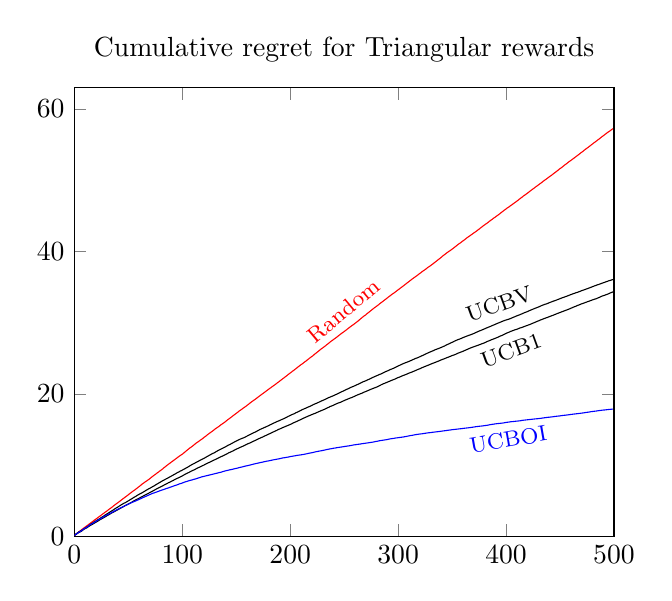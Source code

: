 %triangular
	\begin{tikzpicture}
	\begin{axis}[
		title={Cumulative regret for Triangular rewards},
		%xlabel={Total number of pulls},
		xmin=0, xmax=500,
		ymin=0, %ymax=20,
	%	ymajorgrids=true,
		grid style=dashed
	]
	\addplot[red] coordinates {
(0,0.11)(1,0.228)(2,0.346)(3,0.474)(4,0.579)(5,0.705)(6,0.818)(7,0.943)(8,1.061)(9,1.171)(10,1.286)(11,1.403)(12,1.506)(13,1.621)(14,1.742)(15,1.844)(16,1.963)(17,2.067)(18,2.191)(19,2.305)(20,2.41)(21,2.518)(22,2.642)(23,2.741)(24,2.856)(25,2.961)(26,3.089)(27,3.19)(28,3.317)(29,3.417)(30,3.516)(31,3.643)(32,3.762)(33,3.871)(34,3.982)(35,4.091)(36,4.217)(37,4.339)(38,4.455)(39,4.57)(40,4.667)(41,4.782)(42,4.896)(43,5.022)(44,5.136)(45,5.253)(46,5.365)(47,5.48)(48,5.592)(49,5.705)(50,5.818)(51,5.945)(52,6.061)(53,6.168)(54,6.289)(55,6.397)(56,6.498)(57,6.619)(58,6.733)(59,6.856)(60,6.973)(61,7.091)(62,7.217)(63,7.343)(64,7.45)(65,7.559)(66,7.667)(67,7.768)(68,7.871)(69,7.976)(70,8.094)(71,8.223)(72,8.347)(73,8.462)(74,8.57)(75,8.677)(76,8.797)(77,8.919)(78,9.021)(79,9.14)(80,9.245)(81,9.354)(82,9.472)(83,9.612)(84,9.726)(85,9.85)(86,9.975)(87,10.086)(88,10.205)(89,10.308)(90,10.425)(91,10.536)(92,10.649)(93,10.757)(94,10.873)(95,10.987)(96,11.106)(97,11.215)(98,11.319)(99,11.424)(100,11.519)(101,11.641)(102,11.766)(103,11.89)(104,12.023)(105,12.146)(106,12.27)(107,12.392)(108,12.493)(109,12.604)(110,12.72)(111,12.846)(112,12.972)(113,13.094)(114,13.198)(115,13.297)(116,13.407)(117,13.521)(118,13.618)(119,13.734)(120,13.865)(121,13.967)(122,14.079)(123,14.212)(124,14.326)(125,14.443)(126,14.544)(127,14.661)(128,14.759)(129,14.882)(130,15.009)(131,15.119)(132,15.223)(133,15.319)(134,15.431)(135,15.548)(136,15.673)(137,15.767)(138,15.878)(139,15.978)(140,16.09)(141,16.222)(142,16.346)(143,16.448)(144,16.565)(145,16.677)(146,16.794)(147,16.92)(148,17.029)(149,17.139)(150,17.263)(151,17.367)(152,17.489)(153,17.618)(154,17.71)(155,17.819)(156,17.937)(157,18.039)(158,18.15)(159,18.255)(160,18.374)(161,18.493)(162,18.61)(163,18.743)(164,18.852)(165,18.956)(166,19.071)(167,19.176)(168,19.277)(169,19.394)(170,19.513)(171,19.629)(172,19.743)(173,19.855)(174,19.968)(175,20.073)(176,20.183)(177,20.301)(178,20.417)(179,20.53)(180,20.644)(181,20.758)(182,20.854)(183,20.981)(184,21.078)(185,21.191)(186,21.298)(187,21.412)(188,21.536)(189,21.644)(190,21.756)(191,21.879)(192,21.987)(193,22.116)(194,22.219)(195,22.341)(196,22.455)(197,22.569)(198,22.697)(199,22.815)(200,22.928)(201,23.039)(202,23.16)(203,23.267)(204,23.385)(205,23.5)(206,23.619)(207,23.745)(208,23.865)(209,23.978)(210,24.099)(211,24.189)(212,24.312)(213,24.431)(214,24.541)(215,24.647)(216,24.781)(217,24.895)(218,25.014)(219,25.128)(220,25.247)(221,25.346)(222,25.481)(223,25.617)(224,25.725)(225,25.852)(226,25.965)(227,26.092)(228,26.219)(229,26.339)(230,26.442)(231,26.555)(232,26.668)(233,26.782)(234,26.916)(235,27.027)(236,27.149)(237,27.28)(238,27.395)(239,27.498)(240,27.611)(241,27.731)(242,27.834)(243,27.946)(244,28.066)(245,28.19)(246,28.303)(247,28.425)(248,28.538)(249,28.644)(250,28.753)(251,28.866)(252,28.975)(253,29.103)(254,29.22)(255,29.335)(256,29.45)(257,29.562)(258,29.665)(259,29.772)(260,29.9)(261,30.014)(262,30.121)(263,30.247)(264,30.377)(265,30.512)(266,30.641)(267,30.761)(268,30.887)(269,30.989)(270,31.097)(271,31.235)(272,31.356)(273,31.47)(274,31.598)(275,31.716)(276,31.844)(277,31.961)(278,32.085)(279,32.186)(280,32.304)(281,32.417)(282,32.53)(283,32.665)(284,32.781)(285,32.89)(286,33.005)(287,33.126)(288,33.24)(289,33.352)(290,33.476)(291,33.601)(292,33.708)(293,33.822)(294,33.945)(295,34.054)(296,34.152)(297,34.263)(298,34.373)(299,34.503)(300,34.616)(301,34.722)(302,34.844)(303,34.952)(304,35.071)(305,35.177)(306,35.302)(307,35.416)(308,35.539)(309,35.655)(310,35.769)(311,35.894)(312,36.004)(313,36.124)(314,36.233)(315,36.342)(316,36.451)(317,36.557)(318,36.671)(319,36.788)(320,36.908)(321,37.01)(322,37.137)(323,37.249)(324,37.349)(325,37.453)(326,37.565)(327,37.692)(328,37.804)(329,37.896)(330,38.011)(331,38.122)(332,38.228)(333,38.35)(334,38.476)(335,38.582)(336,38.706)(337,38.831)(338,38.944)(339,39.061)(340,39.189)(341,39.326)(342,39.443)(343,39.555)(344,39.673)(345,39.79)(346,39.901)(347,40.008)(348,40.102)(349,40.216)(350,40.323)(351,40.431)(352,40.552)(353,40.676)(354,40.793)(355,40.919)(356,41.035)(357,41.132)(358,41.233)(359,41.366)(360,41.476)(361,41.583)(362,41.696)(363,41.829)(364,41.94)(365,42.046)(366,42.153)(367,42.257)(368,42.366)(369,42.476)(370,42.587)(371,42.686)(372,42.795)(373,42.908)(374,43.028)(375,43.135)(376,43.26)(377,43.375)(378,43.493)(379,43.62)(380,43.715)(381,43.829)(382,43.934)(383,44.041)(384,44.168)(385,44.286)(386,44.394)(387,44.496)(388,44.616)(389,44.732)(390,44.827)(391,44.949)(392,45.05)(393,45.163)(394,45.273)(395,45.399)(396,45.523)(397,45.634)(398,45.755)(399,45.861)(400,45.974)(401,46.099)(402,46.192)(403,46.294)(404,46.415)(405,46.514)(406,46.623)(407,46.741)(408,46.847)(409,46.956)(410,47.066)(411,47.181)(412,47.314)(413,47.414)(414,47.54)(415,47.649)(416,47.777)(417,47.877)(418,47.992)(419,48.096)(420,48.21)(421,48.325)(422,48.449)(423,48.565)(424,48.675)(425,48.799)(426,48.893)(427,49.016)(428,49.13)(429,49.241)(430,49.344)(431,49.465)(432,49.57)(433,49.683)(434,49.815)(435,49.922)(436,50.04)(437,50.137)(438,50.251)(439,50.37)(440,50.478)(441,50.596)(442,50.687)(443,50.81)(444,50.931)(445,51.044)(446,51.158)(447,51.273)(448,51.392)(449,51.525)(450,51.639)(451,51.743)(452,51.851)(453,51.977)(454,52.108)(455,52.208)(456,52.326)(457,52.447)(458,52.575)(459,52.671)(460,52.782)(461,52.894)(462,53.008)(463,53.116)(464,53.234)(465,53.351)(466,53.467)(467,53.579)(468,53.691)(469,53.819)(470,53.933)(471,54.039)(472,54.164)(473,54.292)(474,54.401)(475,54.513)(476,54.619)(477,54.737)(478,54.85)(479,54.978)(480,55.087)(481,55.211)(482,55.314)(483,55.433)(484,55.542)(485,55.667)(486,55.774)(487,55.896)(488,56.017)(489,56.136)(490,56.244)(491,56.357)(492,56.48)(493,56.589)(494,56.713)(495,56.806)(496,56.903)(497,57.023)(498,57.139)(499,57.253)
		}node[pos=0.52](endofplotsquare){} ;
		\node [red,above,rotate=40] at (endofplotsquare) {\footnotesize Random};
	\addplot[black] coordinates {
(0,0.096)(1,0.198)(2,0.298)(3,0.411)(4,0.512)(5,0.581)(6,0.652)(7,0.749)(8,0.871)(9,0.998)(10,1.07)(11,1.143)(12,1.225)(13,1.333)(14,1.434)(15,1.535)(16,1.612)(17,1.691)(18,1.79)(19,1.875)(20,1.958)(21,2.049)(22,2.135)(23,2.241)(24,2.334)(25,2.408)(26,2.504)(27,2.584)(28,2.673)(29,2.756)(30,2.852)(31,2.942)(32,3.021)(33,3.104)(34,3.208)(35,3.296)(36,3.364)(37,3.438)(38,3.532)(39,3.607)(40,3.69)(41,3.782)(42,3.857)(43,3.947)(44,4.032)(45,4.119)(46,4.199)(47,4.286)(48,4.37)(49,4.445)(50,4.519)(51,4.592)(52,4.674)(53,4.758)(54,4.857)(55,4.952)(56,5.023)(57,5.113)(58,5.188)(59,5.252)(60,5.338)(61,5.418)(62,5.496)(63,5.584)(64,5.658)(65,5.746)(66,5.816)(67,5.899)(68,5.968)(69,6.056)(70,6.136)(71,6.225)(72,6.293)(73,6.378)(74,6.456)(75,6.543)(76,6.633)(77,6.707)(78,6.782)(79,6.866)(80,6.936)(81,7.008)(82,7.087)(83,7.172)(84,7.248)(85,7.329)(86,7.405)(87,7.495)(88,7.564)(89,7.635)(90,7.721)(91,7.793)(92,7.869)(93,7.952)(94,8.029)(95,8.111)(96,8.17)(97,8.244)(98,8.319)(99,8.395)(100,8.469)(101,8.561)(102,8.648)(103,8.723)(104,8.803)(105,8.879)(106,8.948)(107,9.027)(108,9.118)(109,9.187)(110,9.257)(111,9.323)(112,9.399)(113,9.484)(114,9.568)(115,9.637)(116,9.703)(117,9.77)(118,9.85)(119,9.923)(120,9.99)(121,10.083)(122,10.15)(123,10.236)(124,10.305)(125,10.368)(126,10.442)(127,10.52)(128,10.594)(129,10.663)(130,10.733)(131,10.803)(132,10.872)(133,10.947)(134,11.029)(135,11.099)(136,11.175)(137,11.244)(138,11.313)(139,11.383)(140,11.461)(141,11.546)(142,11.623)(143,11.703)(144,11.776)(145,11.838)(146,11.914)(147,11.982)(148,12.072)(149,12.144)(150,12.22)(151,12.294)(152,12.351)(153,12.433)(154,12.501)(155,12.569)(156,12.632)(157,12.703)(158,12.773)(159,12.851)(160,12.93)(161,12.997)(162,13.055)(163,13.126)(164,13.2)(165,13.281)(166,13.351)(167,13.404)(168,13.486)(169,13.555)(170,13.632)(171,13.711)(172,13.771)(173,13.843)(174,13.904)(175,13.969)(176,14.052)(177,14.123)(178,14.189)(179,14.263)(180,14.345)(181,14.402)(182,14.477)(183,14.545)(184,14.619)(185,14.692)(186,14.763)(187,14.827)(188,14.901)(189,14.99)(190,15.047)(191,15.109)(192,15.175)(193,15.251)(194,15.319)(195,15.374)(196,15.44)(197,15.506)(198,15.559)(199,15.631)(200,15.694)(201,15.762)(202,15.841)(203,15.921)(204,15.983)(205,16.051)(206,16.123)(207,16.198)(208,16.263)(209,16.333)(210,16.406)(211,16.48)(212,16.549)(213,16.622)(214,16.685)(215,16.758)(216,16.823)(217,16.891)(218,16.951)(219,17.012)(220,17.084)(221,17.14)(222,17.201)(223,17.256)(224,17.325)(225,17.396)(226,17.454)(227,17.527)(228,17.594)(229,17.656)(230,17.711)(231,17.778)(232,17.847)(233,17.911)(234,17.991)(235,18.065)(236,18.132)(237,18.218)(238,18.265)(239,18.33)(240,18.399)(241,18.469)(242,18.543)(243,18.61)(244,18.676)(245,18.725)(246,18.779)(247,18.841)(248,18.909)(249,18.982)(250,19.055)(251,19.124)(252,19.184)(253,19.247)(254,19.308)(255,19.372)(256,19.432)(257,19.478)(258,19.549)(259,19.613)(260,19.679)(261,19.753)(262,19.825)(263,19.884)(264,19.947)(265,20.006)(266,20.059)(267,20.131)(268,20.202)(269,20.268)(270,20.327)(271,20.391)(272,20.452)(273,20.519)(274,20.589)(275,20.653)(276,20.705)(277,20.773)(278,20.827)(279,20.883)(280,20.942)(281,21.013)(282,21.089)(283,21.167)(284,21.25)(285,21.321)(286,21.394)(287,21.454)(288,21.508)(289,21.576)(290,21.642)(291,21.705)(292,21.761)(293,21.831)(294,21.892)(295,21.956)(296,22.008)(297,22.072)(298,22.143)(299,22.221)(300,22.281)(301,22.334)(302,22.399)(303,22.468)(304,22.535)(305,22.592)(306,22.65)(307,22.711)(308,22.766)(309,22.838)(310,22.903)(311,22.962)(312,23.014)(313,23.074)(314,23.142)(315,23.2)(316,23.268)(317,23.337)(318,23.401)(319,23.469)(320,23.518)(321,23.586)(322,23.658)(323,23.728)(324,23.789)(325,23.847)(326,23.911)(327,23.974)(328,24.032)(329,24.082)(330,24.166)(331,24.219)(332,24.28)(333,24.337)(334,24.394)(335,24.458)(336,24.519)(337,24.578)(338,24.639)(339,24.705)(340,24.775)(341,24.827)(342,24.887)(343,24.94)(344,25.005)(345,25.071)(346,25.122)(347,25.185)(348,25.241)(349,25.31)(350,25.375)(351,25.423)(352,25.474)(353,25.531)(354,25.605)(355,25.674)(356,25.74)(357,25.799)(358,25.858)(359,25.912)(360,25.967)(361,26.043)(362,26.108)(363,26.172)(364,26.239)(365,26.316)(366,26.37)(367,26.436)(368,26.501)(369,26.556)(370,26.605)(371,26.663)(372,26.713)(373,26.771)(374,26.819)(375,26.882)(376,26.935)(377,26.998)(378,27.06)(379,27.106)(380,27.164)(381,27.23)(382,27.312)(383,27.38)(384,27.437)(385,27.5)(386,27.573)(387,27.623)(388,27.68)(389,27.744)(390,27.805)(391,27.861)(392,27.927)(393,27.995)(394,28.06)(395,28.141)(396,28.192)(397,28.266)(398,28.346)(399,28.414)(400,28.488)(401,28.556)(402,28.614)(403,28.672)(404,28.75)(405,28.81)(406,28.867)(407,28.921)(408,28.978)(409,29.025)(410,29.071)(411,29.127)(412,29.196)(413,29.253)(414,29.296)(415,29.344)(416,29.402)(417,29.462)(418,29.52)(419,29.572)(420,29.628)(421,29.69)(422,29.74)(423,29.803)(424,29.869)(425,29.934)(426,29.992)(427,30.061)(428,30.12)(429,30.19)(430,30.245)(431,30.311)(432,30.379)(433,30.437)(434,30.495)(435,30.558)(436,30.608)(437,30.669)(438,30.711)(439,30.776)(440,30.841)(441,30.897)(442,30.952)(443,31.002)(444,31.065)(445,31.125)(446,31.185)(447,31.252)(448,31.311)(449,31.368)(450,31.423)(451,31.479)(452,31.546)(453,31.599)(454,31.658)(455,31.714)(456,31.769)(457,31.828)(458,31.883)(459,31.949)(460,32.013)(461,32.082)(462,32.152)(463,32.208)(464,32.271)(465,32.326)(466,32.4)(467,32.455)(468,32.514)(469,32.581)(470,32.641)(471,32.691)(472,32.743)(473,32.8)(474,32.855)(475,32.914)(476,32.966)(477,33.019)(478,33.08)(479,33.134)(480,33.195)(481,33.245)(482,33.296)(483,33.334)(484,33.396)(485,33.458)(486,33.52)(487,33.598)(488,33.671)(489,33.733)(490,33.784)(491,33.826)(492,33.885)(493,33.947)(494,33.997)(495,34.056)(496,34.129)(497,34.198)(498,34.259)(499,34.313)
		}node[pos=0.8](endofplotsquare){} ;
		\node [black,below,rotate=20] at (endofplotsquare) {\footnotesize UCB1};
	\addplot[black] coordinates {
(0,0.127)(1,0.246)(2,0.374)(3,0.478)(4,0.589)(5,0.66)(6,0.745)(7,0.843)(8,0.945)(9,1.042)(10,1.135)(11,1.234)(12,1.336)(13,1.425)(14,1.545)(15,1.663)(16,1.766)(17,1.857)(18,1.958)(19,2.048)(20,2.146)(21,2.244)(22,2.333)(23,2.422)(24,2.518)(25,2.625)(26,2.72)(27,2.806)(28,2.924)(29,3.012)(30,3.109)(31,3.206)(32,3.302)(33,3.408)(34,3.493)(35,3.596)(36,3.678)(37,3.794)(38,3.897)(39,3.978)(40,4.068)(41,4.171)(42,4.27)(43,4.371)(44,4.457)(45,4.544)(46,4.632)(47,4.702)(48,4.78)(49,4.872)(50,4.965)(51,5.054)(52,5.156)(53,5.238)(54,5.334)(55,5.438)(56,5.522)(57,5.607)(58,5.71)(59,5.801)(60,5.883)(61,5.968)(62,6.04)(63,6.121)(64,6.213)(65,6.302)(66,6.398)(67,6.494)(68,6.578)(69,6.669)(70,6.743)(71,6.824)(72,6.915)(73,7.002)(74,7.077)(75,7.183)(76,7.271)(77,7.359)(78,7.447)(79,7.548)(80,7.624)(81,7.718)(82,7.808)(83,7.887)(84,7.965)(85,8.044)(86,8.118)(87,8.201)(88,8.289)(89,8.364)(90,8.456)(91,8.538)(92,8.627)(93,8.709)(94,8.797)(95,8.89)(96,8.967)(97,9.035)(98,9.137)(99,9.205)(100,9.282)(101,9.368)(102,9.447)(103,9.53)(104,9.621)(105,9.696)(106,9.791)(107,9.888)(108,9.976)(109,10.06)(110,10.149)(111,10.213)(112,10.301)(113,10.383)(114,10.461)(115,10.531)(116,10.627)(117,10.697)(118,10.779)(119,10.852)(120,10.925)(121,11.011)(122,11.104)(123,11.19)(124,11.272)(125,11.359)(126,11.435)(127,11.532)(128,11.607)(129,11.675)(130,11.739)(131,11.848)(132,11.93)(133,12.018)(134,12.095)(135,12.171)(136,12.248)(137,12.322)(138,12.408)(139,12.482)(140,12.557)(141,12.641)(142,12.732)(143,12.812)(144,12.873)(145,12.96)(146,13.044)(147,13.123)(148,13.211)(149,13.29)(150,13.37)(151,13.443)(152,13.522)(153,13.585)(154,13.658)(155,13.721)(156,13.773)(157,13.833)(158,13.908)(159,13.984)(160,14.061)(161,14.139)(162,14.219)(163,14.289)(164,14.366)(165,14.455)(166,14.525)(167,14.591)(168,14.657)(169,14.74)(170,14.829)(171,14.911)(172,14.991)(173,15.062)(174,15.129)(175,15.189)(176,15.263)(177,15.324)(178,15.394)(179,15.465)(180,15.537)(181,15.62)(182,15.689)(183,15.768)(184,15.831)(185,15.906)(186,15.976)(187,16.047)(188,16.117)(189,16.175)(190,16.238)(191,16.305)(192,16.383)(193,16.441)(194,16.512)(195,16.582)(196,16.665)(197,16.731)(198,16.827)(199,16.883)(200,16.954)(201,17.032)(202,17.104)(203,17.163)(204,17.233)(205,17.318)(206,17.39)(207,17.458)(208,17.533)(209,17.615)(210,17.69)(211,17.771)(212,17.83)(213,17.9)(214,17.961)(215,18.026)(216,18.103)(217,18.162)(218,18.225)(219,18.303)(220,18.369)(221,18.458)(222,18.526)(223,18.595)(224,18.649)(225,18.722)(226,18.784)(227,18.858)(228,18.933)(229,19.009)(230,19.066)(231,19.129)(232,19.193)(233,19.275)(234,19.351)(235,19.424)(236,19.496)(237,19.546)(238,19.613)(239,19.673)(240,19.735)(241,19.803)(242,19.881)(243,19.939)(244,20.014)(245,20.098)(246,20.168)(247,20.245)(248,20.315)(249,20.38)(250,20.452)(251,20.537)(252,20.605)(253,20.669)(254,20.738)(255,20.816)(256,20.89)(257,20.953)(258,21.016)(259,21.076)(260,21.145)(261,21.211)(262,21.287)(263,21.355)(264,21.426)(265,21.499)(266,21.583)(267,21.658)(268,21.716)(269,21.774)(270,21.835)(271,21.903)(272,21.976)(273,22.043)(274,22.113)(275,22.188)(276,22.268)(277,22.335)(278,22.404)(279,22.47)(280,22.534)(281,22.596)(282,22.668)(283,22.735)(284,22.79)(285,22.862)(286,22.929)(287,23.005)(288,23.086)(289,23.158)(290,23.212)(291,23.28)(292,23.357)(293,23.429)(294,23.483)(295,23.541)(296,23.611)(297,23.675)(298,23.759)(299,23.831)(300,23.905)(301,23.981)(302,24.048)(303,24.118)(304,24.193)(305,24.257)(306,24.317)(307,24.377)(308,24.434)(309,24.491)(310,24.556)(311,24.622)(312,24.679)(313,24.751)(314,24.823)(315,24.888)(316,24.959)(317,25.009)(318,25.071)(319,25.137)(320,25.201)(321,25.273)(322,25.343)(323,25.41)(324,25.488)(325,25.559)(326,25.63)(327,25.703)(328,25.771)(329,25.839)(330,25.899)(331,25.964)(332,26.03)(333,26.098)(334,26.17)(335,26.232)(336,26.286)(337,26.344)(338,26.4)(339,26.461)(340,26.519)(341,26.59)(342,26.659)(343,26.719)(344,26.801)(345,26.876)(346,26.95)(347,27.02)(348,27.093)(349,27.174)(350,27.232)(351,27.309)(352,27.386)(353,27.457)(354,27.521)(355,27.588)(356,27.641)(357,27.697)(358,27.756)(359,27.818)(360,27.888)(361,27.948)(362,28.015)(363,28.074)(364,28.129)(365,28.184)(366,28.24)(367,28.292)(368,28.346)(369,28.405)(370,28.471)(371,28.543)(372,28.616)(373,28.679)(374,28.747)(375,28.812)(376,28.877)(377,28.931)(378,28.992)(379,29.057)(380,29.122)(381,29.188)(382,29.261)(383,29.321)(384,29.384)(385,29.442)(386,29.505)(387,29.57)(388,29.641)(389,29.692)(390,29.765)(391,29.834)(392,29.899)(393,29.954)(394,30.021)(395,30.084)(396,30.151)(397,30.214)(398,30.269)(399,30.325)(400,30.372)(401,30.416)(402,30.466)(403,30.509)(404,30.572)(405,30.638)(406,30.704)(407,30.765)(408,30.825)(409,30.893)(410,30.956)(411,31.014)(412,31.07)(413,31.127)(414,31.192)(415,31.264)(416,31.328)(417,31.396)(418,31.449)(419,31.504)(420,31.571)(421,31.643)(422,31.709)(423,31.776)(424,31.835)(425,31.899)(426,31.958)(427,32.021)(428,32.076)(429,32.138)(430,32.198)(431,32.258)(432,32.331)(433,32.402)(434,32.461)(435,32.513)(436,32.574)(437,32.617)(438,32.665)(439,32.731)(440,32.795)(441,32.855)(442,32.912)(443,32.971)(444,33.032)(445,33.077)(446,33.13)(447,33.188)(448,33.253)(449,33.305)(450,33.367)(451,33.426)(452,33.49)(453,33.536)(454,33.587)(455,33.651)(456,33.697)(457,33.756)(458,33.814)(459,33.878)(460,33.936)(461,33.994)(462,34.051)(463,34.105)(464,34.157)(465,34.21)(466,34.256)(467,34.31)(468,34.366)(469,34.423)(470,34.49)(471,34.54)(472,34.59)(473,34.644)(474,34.702)(475,34.755)(476,34.812)(477,34.864)(478,34.929)(479,34.985)(480,35.05)(481,35.107)(482,35.164)(483,35.222)(484,35.276)(485,35.326)(486,35.374)(487,35.43)(488,35.488)(489,35.54)(490,35.594)(491,35.644)(492,35.705)(493,35.758)(494,35.81)(495,35.869)(496,35.913)(497,35.955)(498,36.009)(499,36.053)
		}node[pos=0.8](endofplotsquare){} ;
		\node [black,above,rotate=20] at (endofplotsquare) {\footnotesize UCBV};
	\addplot[blue] coordinates {
(0,0.109)(1,0.207)(2,0.322)(3,0.431)(4,0.539)(5,0.608)(6,0.706)(7,0.804)(8,0.935)(9,1.078)(10,1.127)(11,1.21)(12,1.306)(13,1.43)(14,1.557)(15,1.639)(16,1.721)(17,1.801)(18,1.892)(19,1.985)(20,2.084)(21,2.182)(22,2.277)(23,2.352)(24,2.433)(25,2.52)(26,2.611)(27,2.696)(28,2.795)(29,2.88)(30,2.953)(31,3.039)(32,3.117)(33,3.186)(34,3.273)(35,3.356)(36,3.435)(37,3.523)(38,3.604)(39,3.68)(40,3.768)(41,3.842)(42,3.913)(43,3.988)(44,4.054)(45,4.125)(46,4.207)(47,4.287)(48,4.353)(49,4.428)(50,4.504)(51,4.58)(52,4.654)(53,4.711)(54,4.783)(55,4.841)(56,4.897)(57,4.968)(58,5.038)(59,5.099)(60,5.172)(61,5.238)(62,5.31)(63,5.384)(64,5.447)(65,5.512)(66,5.588)(67,5.648)(68,5.714)(69,5.788)(70,5.852)(71,5.917)(72,5.986)(73,6.043)(74,6.089)(75,6.143)(76,6.195)(77,6.251)(78,6.31)(79,6.368)(80,6.423)(81,6.473)(82,6.525)(83,6.575)(84,6.625)(85,6.689)(86,6.727)(87,6.779)(88,6.837)(89,6.889)(90,6.942)(91,6.995)(92,7.05)(93,7.098)(94,7.152)(95,7.21)(96,7.259)(97,7.323)(98,7.377)(99,7.42)(100,7.474)(101,7.532)(102,7.597)(103,7.64)(104,7.687)(105,7.735)(106,7.787)(107,7.829)(108,7.865)(109,7.903)(110,7.945)(111,7.997)(112,8.034)(113,8.081)(114,8.136)(115,8.177)(116,8.229)(117,8.282)(118,8.331)(119,8.371)(120,8.405)(121,8.445)(122,8.48)(123,8.513)(124,8.552)(125,8.588)(126,8.626)(127,8.656)(128,8.697)(129,8.736)(130,8.774)(131,8.811)(132,8.846)(133,8.888)(134,8.926)(135,8.957)(136,8.995)(137,9.042)(138,9.093)(139,9.14)(140,9.176)(141,9.215)(142,9.25)(143,9.287)(144,9.327)(145,9.349)(146,9.382)(147,9.424)(148,9.458)(149,9.492)(150,9.525)(151,9.559)(152,9.609)(153,9.646)(154,9.679)(155,9.712)(156,9.748)(157,9.794)(158,9.832)(159,9.867)(160,9.899)(161,9.931)(162,9.967)(163,10.003)(164,10.044)(165,10.081)(166,10.126)(167,10.163)(168,10.198)(169,10.231)(170,10.261)(171,10.294)(172,10.328)(173,10.363)(174,10.391)(175,10.43)(176,10.469)(177,10.495)(178,10.532)(179,10.556)(180,10.581)(181,10.616)(182,10.647)(183,10.68)(184,10.712)(185,10.744)(186,10.768)(187,10.796)(188,10.828)(189,10.855)(190,10.883)(191,10.924)(192,10.957)(193,10.988)(194,11.013)(195,11.035)(196,11.062)(197,11.09)(198,11.116)(199,11.144)(200,11.183)(201,11.207)(202,11.236)(203,11.261)(204,11.28)(205,11.314)(206,11.349)(207,11.368)(208,11.389)(209,11.407)(210,11.428)(211,11.456)(212,11.477)(213,11.508)(214,11.538)(215,11.569)(216,11.603)(217,11.64)(218,11.674)(219,11.699)(220,11.725)(221,11.76)(222,11.797)(223,11.836)(224,11.869)(225,11.896)(226,11.927)(227,11.953)(228,11.983)(229,12.009)(230,12.043)(231,12.072)(232,12.105)(233,12.144)(234,12.179)(235,12.208)(236,12.241)(237,12.265)(238,12.289)(239,12.319)(240,12.35)(241,12.374)(242,12.399)(243,12.43)(244,12.455)(245,12.474)(246,12.498)(247,12.521)(248,12.544)(249,12.566)(250,12.593)(251,12.619)(252,12.641)(253,12.661)(254,12.685)(255,12.709)(256,12.732)(257,12.765)(258,12.794)(259,12.827)(260,12.845)(261,12.863)(262,12.89)(263,12.908)(264,12.93)(265,12.951)(266,12.978)(267,13.003)(268,13.027)(269,13.048)(270,13.068)(271,13.09)(272,13.111)(273,13.131)(274,13.159)(275,13.179)(276,13.201)(277,13.233)(278,13.26)(279,13.295)(280,13.324)(281,13.35)(282,13.388)(283,13.416)(284,13.439)(285,13.462)(286,13.484)(287,13.508)(288,13.534)(289,13.555)(290,13.584)(291,13.619)(292,13.651)(293,13.678)(294,13.702)(295,13.725)(296,13.746)(297,13.774)(298,13.8)(299,13.818)(300,13.839)(301,13.862)(302,13.882)(303,13.901)(304,13.922)(305,13.944)(306,13.971)(307,13.998)(308,14.031)(309,14.063)(310,14.091)(311,14.122)(312,14.147)(313,14.17)(314,14.197)(315,14.232)(316,14.264)(317,14.289)(318,14.308)(319,14.329)(320,14.349)(321,14.369)(322,14.386)(323,14.409)(324,14.43)(325,14.457)(326,14.479)(327,14.503)(328,14.525)(329,14.536)(330,14.552)(331,14.573)(332,14.6)(333,14.618)(334,14.635)(335,14.654)(336,14.67)(337,14.69)(338,14.71)(339,14.729)(340,14.751)(341,14.772)(342,14.794)(343,14.811)(344,14.831)(345,14.855)(346,14.88)(347,14.897)(348,14.916)(349,14.937)(350,14.964)(351,14.979)(352,14.997)(353,15.012)(354,15.029)(355,15.044)(356,15.065)(357,15.082)(358,15.097)(359,15.118)(360,15.136)(361,15.157)(362,15.177)(363,15.193)(364,15.211)(365,15.223)(366,15.246)(367,15.265)(368,15.288)(369,15.31)(370,15.334)(371,15.356)(372,15.382)(373,15.403)(374,15.423)(375,15.441)(376,15.457)(377,15.471)(378,15.49)(379,15.51)(380,15.53)(381,15.555)(382,15.574)(383,15.595)(384,15.628)(385,15.661)(386,15.687)(387,15.71)(388,15.732)(389,15.756)(390,15.777)(391,15.799)(392,15.816)(393,15.833)(394,15.847)(395,15.862)(396,15.879)(397,15.898)(398,15.924)(399,15.953)(400,15.978)(401,16.003)(402,16.02)(403,16.043)(404,16.069)(405,16.087)(406,16.096)(407,16.114)(408,16.13)(409,16.151)(410,16.166)(411,16.181)(412,16.197)(413,16.215)(414,16.243)(415,16.272)(416,16.291)(417,16.309)(418,16.327)(419,16.342)(420,16.358)(421,16.375)(422,16.393)(423,16.409)(424,16.426)(425,16.445)(426,16.46)(427,16.476)(428,16.49)(429,16.503)(430,16.523)(431,16.539)(432,16.556)(433,16.579)(434,16.602)(435,16.626)(436,16.646)(437,16.665)(438,16.687)(439,16.705)(440,16.717)(441,16.738)(442,16.754)(443,16.77)(444,16.795)(445,16.816)(446,16.834)(447,16.851)(448,16.871)(449,16.884)(450,16.902)(451,16.927)(452,16.951)(453,16.969)(454,16.986)(455,17.001)(456,17.019)(457,17.037)(458,17.058)(459,17.078)(460,17.103)(461,17.121)(462,17.14)(463,17.16)(464,17.174)(465,17.195)(466,17.212)(467,17.226)(468,17.252)(469,17.268)(470,17.286)(471,17.309)(472,17.33)(473,17.356)(474,17.381)(475,17.399)(476,17.422)(477,17.446)(478,17.471)(479,17.502)(480,17.519)(481,17.537)(482,17.554)(483,17.572)(484,17.593)(485,17.618)(486,17.641)(487,17.661)(488,17.68)(489,17.702)(490,17.718)(491,17.728)(492,17.745)(493,17.765)(494,17.782)(495,17.799)(496,17.814)(497,17.827)(498,17.845)(499,17.86)
		}node[pos=0.8](endofplotsquare){} ;
		\node [blue,below, rotate=10] at (endofplotsquare) {\footnotesize UCBOI};
	\end{axis}
	\end{tikzpicture}

